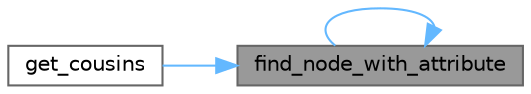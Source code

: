 digraph "find_node_with_attribute"
{
 // LATEX_PDF_SIZE
  bgcolor="transparent";
  edge [fontname=Helvetica,fontsize=10,labelfontname=Helvetica,labelfontsize=10];
  node [fontname=Helvetica,fontsize=10,shape=box,height=0.2,width=0.4];
  rankdir="RL";
  Node1 [id="Node000001",label="find_node_with_attribute",height=0.2,width=0.4,color="gray40", fillcolor="grey60", style="filled", fontcolor="black",tooltip="Находит звено с заданным атрибутом"];
  Node1 -> Node1 [id="edge1_Node000001_Node000001",dir="back",color="steelblue1",style="solid",tooltip=" "];
  Node1 -> Node2 [id="edge2_Node000001_Node000002",dir="back",color="steelblue1",style="solid",tooltip=" "];
  Node2 [id="Node000002",label="get_cousins",height=0.2,width=0.4,color="grey40", fillcolor="white", style="filled",URL="$_find_cousins_by_genealogical_tree_8cpp.html#a9fea185399f38954325789aeaf1b3afd",tooltip="Найти кузенов человека по генеалогическому дереву"];
}
